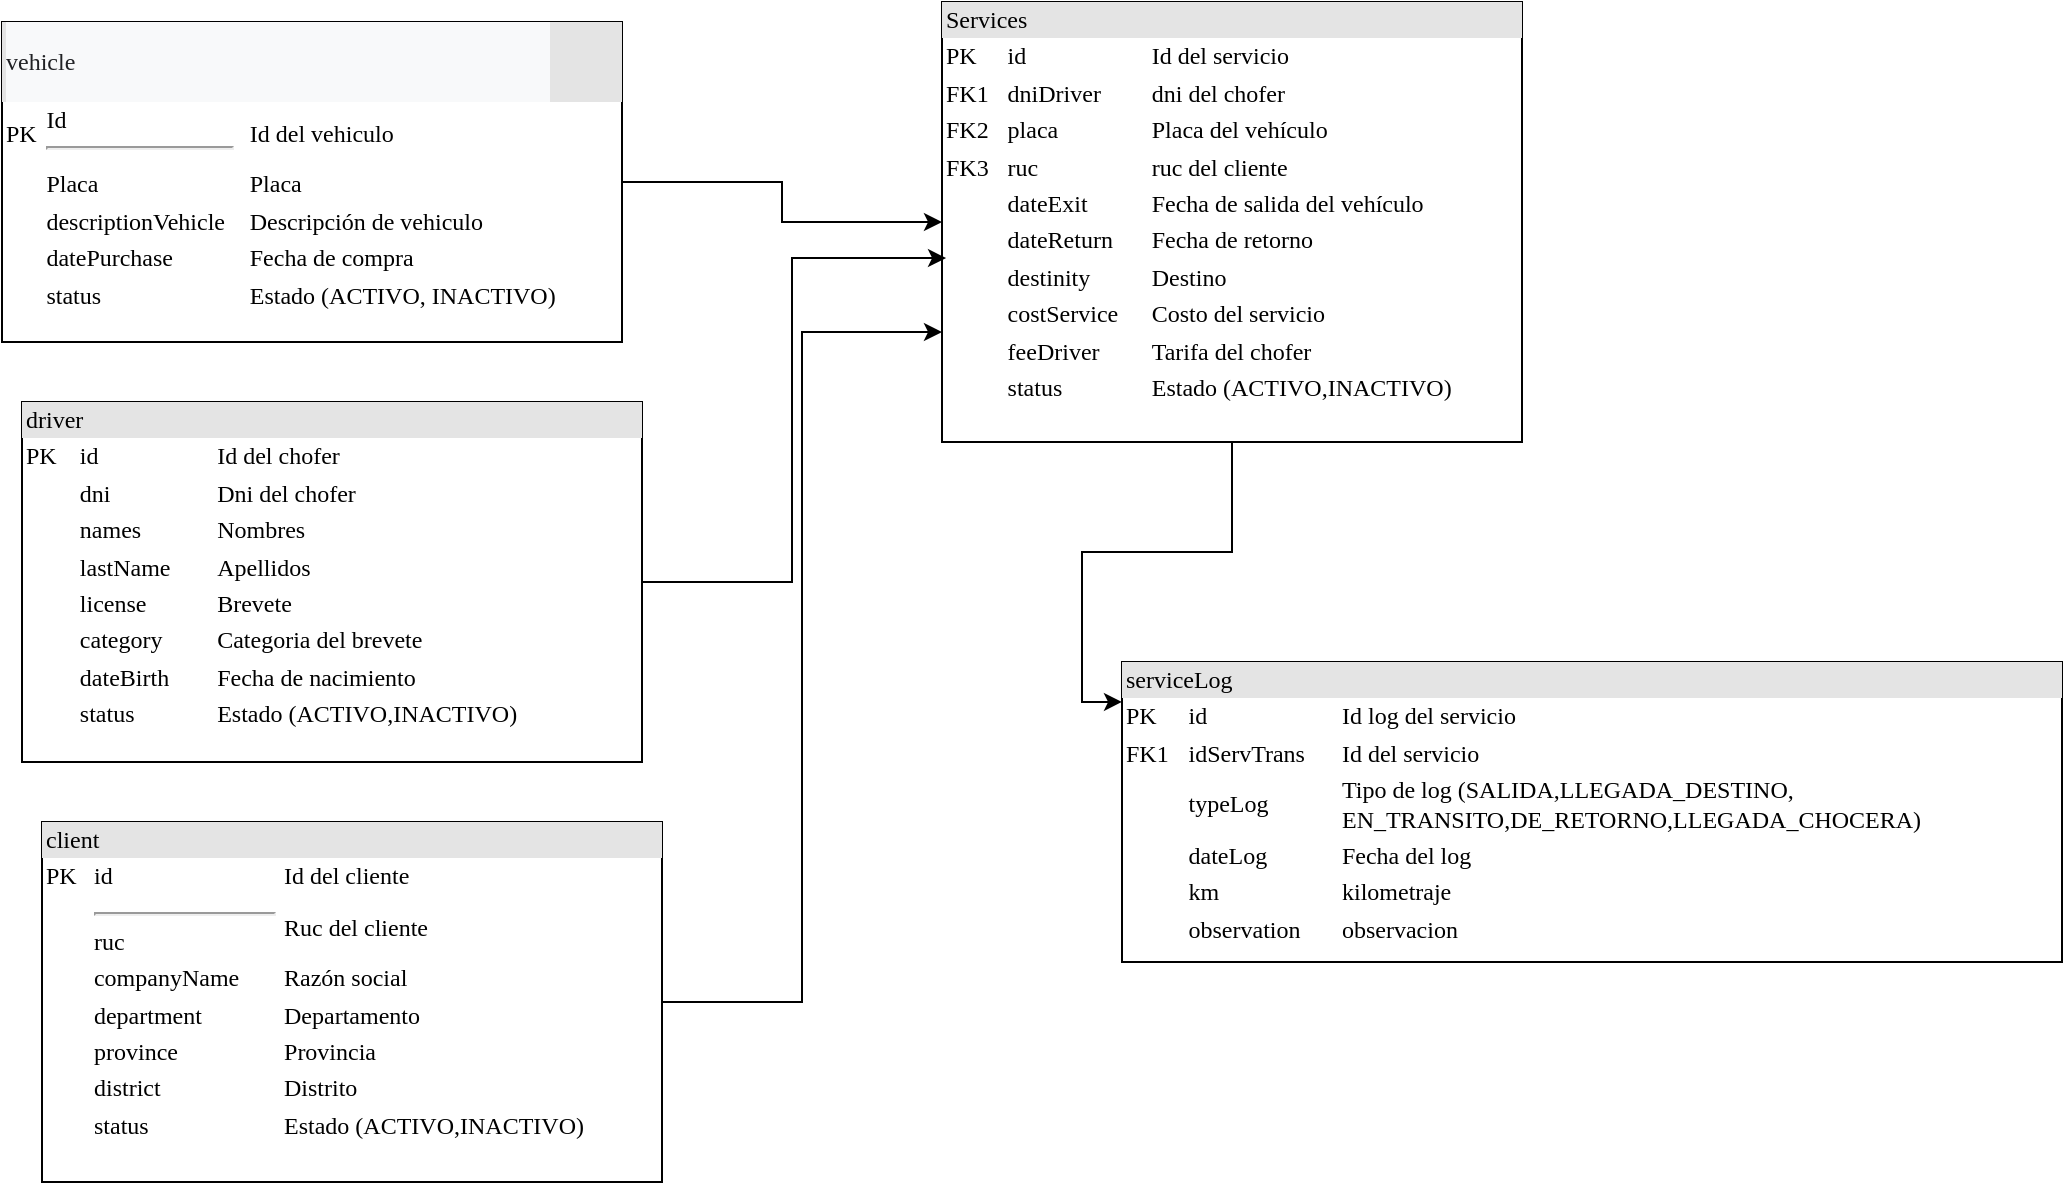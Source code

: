 <mxfile version="20.1.3" type="device"><diagram name="Page-1" id="2ca16b54-16f6-2749-3443-fa8db7711227"><mxGraphModel dx="1422" dy="794" grid="1" gridSize="10" guides="1" tooltips="1" connect="1" arrows="1" fold="1" page="1" pageScale="1" pageWidth="1100" pageHeight="850" background="none" math="0" shadow="0"><root><mxCell id="0"/><mxCell id="1" parent="0"/><mxCell id="SCKfC9KsraK10OgsvFsP-3" style="edgeStyle=orthogonalEdgeStyle;rounded=0;orthogonalLoop=1;jettySize=auto;html=1;" edge="1" parent="1" source="2ed32ef02a7f4228-1" target="2ed32ef02a7f4228-4"><mxGeometry relative="1" as="geometry"/></mxCell><mxCell id="2ed32ef02a7f4228-1" value="&lt;div style=&quot;box-sizing:border-box;width:100%;background:#e4e4e4;padding:2px;&quot;&gt;&lt;pre style=&quot;unicode-bidi: isolate; line-height: 36px; background-color: rgb(248, 249, 250); border: none; padding: 2px 0.14em 2px 0px; position: relative; margin-top: -2px; margin-bottom: -2px; resize: none; font-family: inherit; overflow: hidden; width: 270px; overflow-wrap: break-word; color: rgb(32, 33, 36);&quot; dir=&quot;ltr&quot; id=&quot;tw-target-text&quot; data-placeholder=&quot;Traducción&quot; class=&quot;tw-data-text tw-text-large tw-ta&quot;&gt;&lt;span style=&quot;&quot; lang=&quot;en&quot; class=&quot;Y2IQFc&quot;&gt;&lt;font style=&quot;font-size: 12px; line-height: 1.2;&quot;&gt;vehicle&lt;/font&gt;&lt;/span&gt;&lt;/pre&gt;&lt;/div&gt;&lt;table style=&quot;width:100%;font-size:1em;&quot; cellpadding=&quot;2&quot; cellspacing=&quot;0&quot;&gt;&lt;tbody&gt;&lt;tr&gt;&lt;td&gt;PK&lt;/td&gt;&lt;td&gt;Id&lt;hr&gt;&lt;/td&gt;&lt;td&gt;&lt;br&gt;&lt;/td&gt;&lt;td&gt;Id del vehiculo&lt;/td&gt;&lt;td&gt;&lt;/td&gt;&lt;td&gt;&lt;/td&gt;&lt;td&gt;&lt;/td&gt;&lt;td&gt;&lt;/td&gt;&lt;td&gt;&lt;br&gt;&lt;/td&gt;&lt;/tr&gt;&lt;tr&gt;&lt;td&gt;&lt;br&gt;&lt;/td&gt;&lt;td&gt;Placa&lt;/td&gt;&lt;td&gt;&lt;br&gt;&lt;/td&gt;&lt;td&gt;Placa&lt;/td&gt;&lt;td&gt;&lt;br&gt;&lt;/td&gt;&lt;td&gt;&lt;br&gt;&lt;/td&gt;&lt;td&gt;&lt;br&gt;&lt;/td&gt;&lt;td&gt;&lt;br&gt;&lt;/td&gt;&lt;td&gt;&lt;br&gt;&lt;/td&gt;&lt;/tr&gt;&lt;tr&gt;&lt;td&gt;&lt;/td&gt;&lt;td&gt;descriptionVehicle&lt;br&gt;&lt;/td&gt;&lt;td&gt;&lt;br&gt;&lt;/td&gt;&lt;td&gt;Descripción de vehiculo&lt;/td&gt;&lt;td&gt;&lt;br&gt;&lt;/td&gt;&lt;td&gt;&lt;br&gt;&lt;/td&gt;&lt;td&gt;&lt;br&gt;&lt;/td&gt;&lt;td&gt;&lt;br&gt;&lt;/td&gt;&lt;td&gt;&lt;br&gt;&lt;/td&gt;&lt;/tr&gt;&lt;tr&gt;&lt;td&gt;&lt;br&gt;&lt;/td&gt;&lt;td&gt;datePurchase&lt;br&gt;&lt;/td&gt;&lt;td&gt;&lt;br&gt;&lt;/td&gt;&lt;td&gt;Fecha de compra&lt;/td&gt;&lt;td&gt;&lt;br&gt;&lt;/td&gt;&lt;td&gt;&lt;br&gt;&lt;/td&gt;&lt;td&gt;&lt;br&gt;&lt;/td&gt;&lt;td&gt;&lt;br&gt;&lt;/td&gt;&lt;td&gt;&lt;br&gt;&lt;/td&gt;&lt;/tr&gt;&lt;tr&gt;&lt;td&gt;&lt;br&gt;&lt;/td&gt;&lt;td&gt;status&lt;br&gt;&lt;/td&gt;&lt;td&gt;&lt;br&gt;&lt;/td&gt;&lt;td&gt;Estado (ACTIVO, INACTIVO)&amp;nbsp;&lt;/td&gt;&lt;td&gt;&lt;br&gt;&lt;/td&gt;&lt;td&gt;&lt;br&gt;&lt;/td&gt;&lt;td&gt;&lt;br&gt;&lt;/td&gt;&lt;td&gt;&lt;br&gt;&lt;/td&gt;&lt;td&gt;&lt;br&gt;&lt;/td&gt;&lt;/tr&gt;&lt;/tbody&gt;&lt;/table&gt;" style="verticalAlign=top;align=left;overflow=fill;html=1;rounded=0;shadow=0;comic=0;labelBackgroundColor=none;strokeWidth=1;fontFamily=Verdana;fontSize=12;fillColor=default;" parent="1" vertex="1"><mxGeometry x="40" y="30" width="310" height="160" as="geometry"/></mxCell><mxCell id="SCKfC9KsraK10OgsvFsP-5" style="edgeStyle=orthogonalEdgeStyle;rounded=0;orthogonalLoop=1;jettySize=auto;html=1;entryX=0;entryY=0.75;entryDx=0;entryDy=0;" edge="1" parent="1" source="2ed32ef02a7f4228-2" target="2ed32ef02a7f4228-4"><mxGeometry relative="1" as="geometry"/></mxCell><mxCell id="2ed32ef02a7f4228-2" value="&lt;div style=&quot;box-sizing: border-box ; width: 100% ; background: #e4e4e4 ; padding: 2px&quot;&gt;client&lt;/div&gt;&lt;table style=&quot;width: 100% ; font-size: 1em&quot; cellpadding=&quot;2&quot; cellspacing=&quot;0&quot;&gt;&lt;tbody&gt;&lt;tr&gt;&lt;td&gt;PK&lt;/td&gt;&lt;td&gt;id&lt;/td&gt;&lt;td&gt;Id del cliente&lt;/td&gt;&lt;/tr&gt;&lt;tr&gt;&lt;td&gt;&lt;br&gt;&lt;/td&gt;&lt;td&gt;&lt;hr&gt;ruc&lt;/td&gt;&lt;td&gt;Ruc del cliente&lt;/td&gt;&lt;/tr&gt;&lt;tr&gt;&lt;td&gt;&lt;/td&gt;&lt;td&gt;companyName&lt;/td&gt;&lt;td&gt;Razón social&lt;/td&gt;&lt;/tr&gt;&lt;tr&gt;&lt;td&gt;&lt;br&gt;&lt;/td&gt;&lt;td&gt;department&lt;span style=&quot;white-space: pre;&quot;&gt;&#9;&lt;/span&gt;&lt;/td&gt;&lt;td&gt;Departamento&lt;/td&gt;&lt;/tr&gt;&lt;tr&gt;&lt;td&gt;&lt;br&gt;&lt;/td&gt;&lt;td&gt;province&lt;/td&gt;&lt;td&gt;Provincia&lt;/td&gt;&lt;/tr&gt;&lt;tr&gt;&lt;td&gt;&lt;br&gt;&lt;/td&gt;&lt;td&gt;district&lt;/td&gt;&lt;td&gt;Distrito&lt;/td&gt;&lt;/tr&gt;&lt;tr&gt;&lt;td&gt;&lt;br&gt;&lt;/td&gt;&lt;td&gt;status&lt;br&gt;&lt;/td&gt;&lt;td&gt;Estado (ACTIVO,INACTIVO)&lt;/td&gt;&lt;/tr&gt;&lt;tr&gt;&lt;td&gt;&lt;/td&gt;&lt;td&gt;&lt;br&gt;&lt;/td&gt;&lt;td&gt;&lt;br&gt;&lt;/td&gt;&lt;/tr&gt;&lt;/tbody&gt;&lt;/table&gt;" style="verticalAlign=top;align=left;overflow=fill;html=1;rounded=0;shadow=0;comic=0;labelBackgroundColor=none;strokeWidth=1;fontFamily=Verdana;fontSize=12" parent="1" vertex="1"><mxGeometry x="60" y="430" width="310" height="180" as="geometry"/></mxCell><mxCell id="SCKfC9KsraK10OgsvFsP-2" style="edgeStyle=orthogonalEdgeStyle;rounded=0;orthogonalLoop=1;jettySize=auto;html=1;entryX=0;entryY=0.133;entryDx=0;entryDy=0;entryPerimeter=0;" edge="1" parent="1" source="2ed32ef02a7f4228-4" target="2ed32ef02a7f4228-8"><mxGeometry relative="1" as="geometry"/></mxCell><mxCell id="2ed32ef02a7f4228-4" value="&lt;div style=&quot;box-sizing: border-box ; width: 100% ; background: #e4e4e4 ; padding: 2px&quot;&gt;Services&lt;/div&gt;&lt;table style=&quot;width: 100% ; font-size: 1em&quot; cellpadding=&quot;2&quot; cellspacing=&quot;0&quot;&gt;&lt;tbody&gt;&lt;tr&gt;&lt;td&gt;PK&lt;/td&gt;&lt;td&gt;id&lt;/td&gt;&lt;td&gt;Id del servicio&lt;/td&gt;&lt;/tr&gt;&lt;tr&gt;&lt;td&gt;FK1&lt;/td&gt;&lt;td&gt;dniDriver&lt;/td&gt;&lt;td&gt;dni del chofer&lt;/td&gt;&lt;/tr&gt;&lt;tr&gt;&lt;td&gt;FK2&lt;/td&gt;&lt;td&gt;placa&lt;/td&gt;&lt;td&gt;Placa del vehículo&lt;/td&gt;&lt;/tr&gt;&lt;tr&gt;&lt;td&gt;FK3&lt;/td&gt;&lt;td&gt;ruc&lt;/td&gt;&lt;td&gt;ruc del cliente&lt;/td&gt;&lt;/tr&gt;&lt;tr&gt;&lt;td&gt;&lt;/td&gt;&lt;td&gt;dateExit&lt;/td&gt;&lt;td&gt;Fecha de salida del vehículo&lt;/td&gt;&lt;/tr&gt;&lt;tr&gt;&lt;td&gt;&lt;br&gt;&lt;/td&gt;&lt;td&gt;dateReturn&lt;br&gt;&lt;/td&gt;&lt;td&gt;Fecha de retorno&lt;/td&gt;&lt;/tr&gt;&lt;tr&gt;&lt;td&gt;&lt;br&gt;&lt;/td&gt;&lt;td&gt;destinity&lt;br&gt;&lt;/td&gt;&lt;td&gt;Destino&lt;/td&gt;&lt;/tr&gt;&lt;tr&gt;&lt;td&gt;&lt;br&gt;&lt;/td&gt;&lt;td&gt;costService&lt;br&gt;&lt;/td&gt;&lt;td&gt;Costo del servicio&amp;nbsp;&lt;/td&gt;&lt;/tr&gt;&lt;tr&gt;&lt;td&gt;&lt;br&gt;&lt;/td&gt;&lt;td&gt;feeDriver&lt;br&gt;&lt;/td&gt;&lt;td&gt;Tarifa del chofer&lt;/td&gt;&lt;/tr&gt;&lt;tr&gt;&lt;td&gt;&lt;br&gt;&lt;/td&gt;&lt;td&gt;status&lt;/td&gt;&lt;td&gt;Estado (ACTIVO,INACTIVO)&lt;br&gt;&lt;/td&gt;&lt;/tr&gt;&lt;/tbody&gt;&lt;/table&gt;" style="verticalAlign=top;align=left;overflow=fill;html=1;rounded=0;shadow=0;comic=0;labelBackgroundColor=none;strokeWidth=1;fontFamily=Verdana;fontSize=12" parent="1" vertex="1"><mxGeometry x="510" y="20" width="290" height="220" as="geometry"/></mxCell><mxCell id="SCKfC9KsraK10OgsvFsP-4" style="edgeStyle=orthogonalEdgeStyle;rounded=0;orthogonalLoop=1;jettySize=auto;html=1;entryX=0.007;entryY=0.582;entryDx=0;entryDy=0;entryPerimeter=0;" edge="1" parent="1" source="2ed32ef02a7f4228-5" target="2ed32ef02a7f4228-4"><mxGeometry relative="1" as="geometry"/></mxCell><mxCell id="2ed32ef02a7f4228-5" value="&lt;div style=&quot;box-sizing:border-box;width:100%;background:#e4e4e4;padding:2px;&quot;&gt;driver&lt;/div&gt;&lt;table style=&quot;width:100%;font-size:1em;&quot; cellpadding=&quot;2&quot; cellspacing=&quot;0&quot;&gt;&lt;tbody&gt;&lt;tr&gt;&lt;td&gt;PK&lt;/td&gt;&lt;td&gt;id&lt;/td&gt;&lt;td&gt;Id del chofer&lt;/td&gt;&lt;/tr&gt;&lt;tr&gt;&lt;td&gt;&lt;br&gt;&lt;/td&gt;&lt;td&gt;dni&lt;/td&gt;&lt;td&gt;Dni del chofer&lt;/td&gt;&lt;/tr&gt;&lt;tr&gt;&lt;td&gt;&lt;br&gt;&lt;/td&gt;&lt;td&gt;names&lt;br&gt;&lt;/td&gt;&lt;td&gt;Nombres&lt;br&gt;&lt;/td&gt;&lt;/tr&gt;&lt;tr&gt;&lt;td&gt;&lt;br&gt;&lt;/td&gt;&lt;td&gt;lastName&lt;br&gt;&lt;/td&gt;&lt;td&gt;Apellidos&lt;/td&gt;&lt;/tr&gt;&lt;tr&gt;&lt;td&gt;&lt;br&gt;&lt;/td&gt;&lt;td&gt;license&lt;br&gt;&lt;/td&gt;&lt;td&gt;Brevete&lt;/td&gt;&lt;/tr&gt;&lt;tr&gt;&lt;td&gt;&lt;br&gt;&lt;/td&gt;&lt;td&gt;category&lt;/td&gt;&lt;td&gt;Categoria del brevete&lt;/td&gt;&lt;/tr&gt;&lt;tr&gt;&lt;td&gt;&lt;br&gt;&lt;/td&gt;&lt;td&gt;dateBirth&lt;br&gt;&lt;/td&gt;&lt;td&gt;Fecha de nacimiento&lt;/td&gt;&lt;/tr&gt;&lt;tr&gt;&lt;td&gt;&lt;br&gt;&lt;/td&gt;&lt;td&gt;status&lt;span style=&quot;&quot;&gt;&#9;&lt;/span&gt;&lt;/td&gt;&lt;td&gt;Estado (ACTIVO,INACTIVO)&lt;br&gt;&lt;/td&gt;&lt;/tr&gt;&lt;/tbody&gt;&lt;/table&gt;" style="verticalAlign=top;align=left;overflow=fill;html=1;rounded=0;shadow=0;comic=0;labelBackgroundColor=none;strokeWidth=1;fontFamily=Verdana;fontSize=12" parent="1" vertex="1"><mxGeometry x="50" y="220" width="310" height="180" as="geometry"/></mxCell><mxCell id="2ed32ef02a7f4228-8" value="&lt;div style=&quot;box-sizing: border-box ; width: 100% ; background: #e4e4e4 ; padding: 2px&quot;&gt;serviceLog&lt;/div&gt;&lt;table style=&quot;width: 100% ; font-size: 1em&quot; cellpadding=&quot;2&quot; cellspacing=&quot;0&quot;&gt;&lt;tbody&gt;&lt;tr&gt;&lt;td&gt;PK&lt;/td&gt;&lt;td&gt;id&lt;/td&gt;&lt;td&gt;Id log del servicio&lt;/td&gt;&lt;/tr&gt;&lt;tr&gt;&lt;td&gt;FK1&lt;/td&gt;&lt;td&gt;idServTrans&lt;/td&gt;&lt;td&gt;Id del servicio&lt;/td&gt;&lt;/tr&gt;&lt;tr&gt;&lt;td&gt;&lt;/td&gt;&lt;td&gt;typeLog&lt;/td&gt;&lt;td&gt;Tipo de log (SALIDA,LLEGADA_DESTINO,&lt;br&gt;EN_TRANSITO,DE_RETORNO,LLEGADA_CHOCERA)&lt;/td&gt;&lt;/tr&gt;&lt;tr&gt;&lt;td&gt;&lt;br&gt;&lt;/td&gt;&lt;td&gt;dateLog&lt;br&gt;&lt;/td&gt;&lt;td&gt;Fecha del log&lt;/td&gt;&lt;/tr&gt;&lt;tr&gt;&lt;td&gt;&lt;br&gt;&lt;/td&gt;&lt;td&gt;km&lt;br&gt;&lt;/td&gt;&lt;td&gt;kilometraje&lt;/td&gt;&lt;/tr&gt;&lt;tr&gt;&lt;td&gt;&lt;br&gt;&lt;/td&gt;&lt;td&gt;observation&lt;br&gt;&lt;/td&gt;&lt;td&gt;observacion&lt;/td&gt;&lt;/tr&gt;&lt;tr&gt;&lt;td&gt;&lt;br&gt;&lt;/td&gt;&lt;td&gt;&lt;/td&gt;&lt;td&gt;&lt;br&gt;&lt;/td&gt;&lt;/tr&gt;&lt;/tbody&gt;&lt;/table&gt;" style="verticalAlign=top;align=left;overflow=fill;html=1;rounded=0;shadow=0;comic=0;labelBackgroundColor=none;strokeWidth=1;fontFamily=Verdana;fontSize=12" parent="1" vertex="1"><mxGeometry x="600" y="350" width="470" height="150" as="geometry"/></mxCell></root></mxGraphModel></diagram></mxfile>